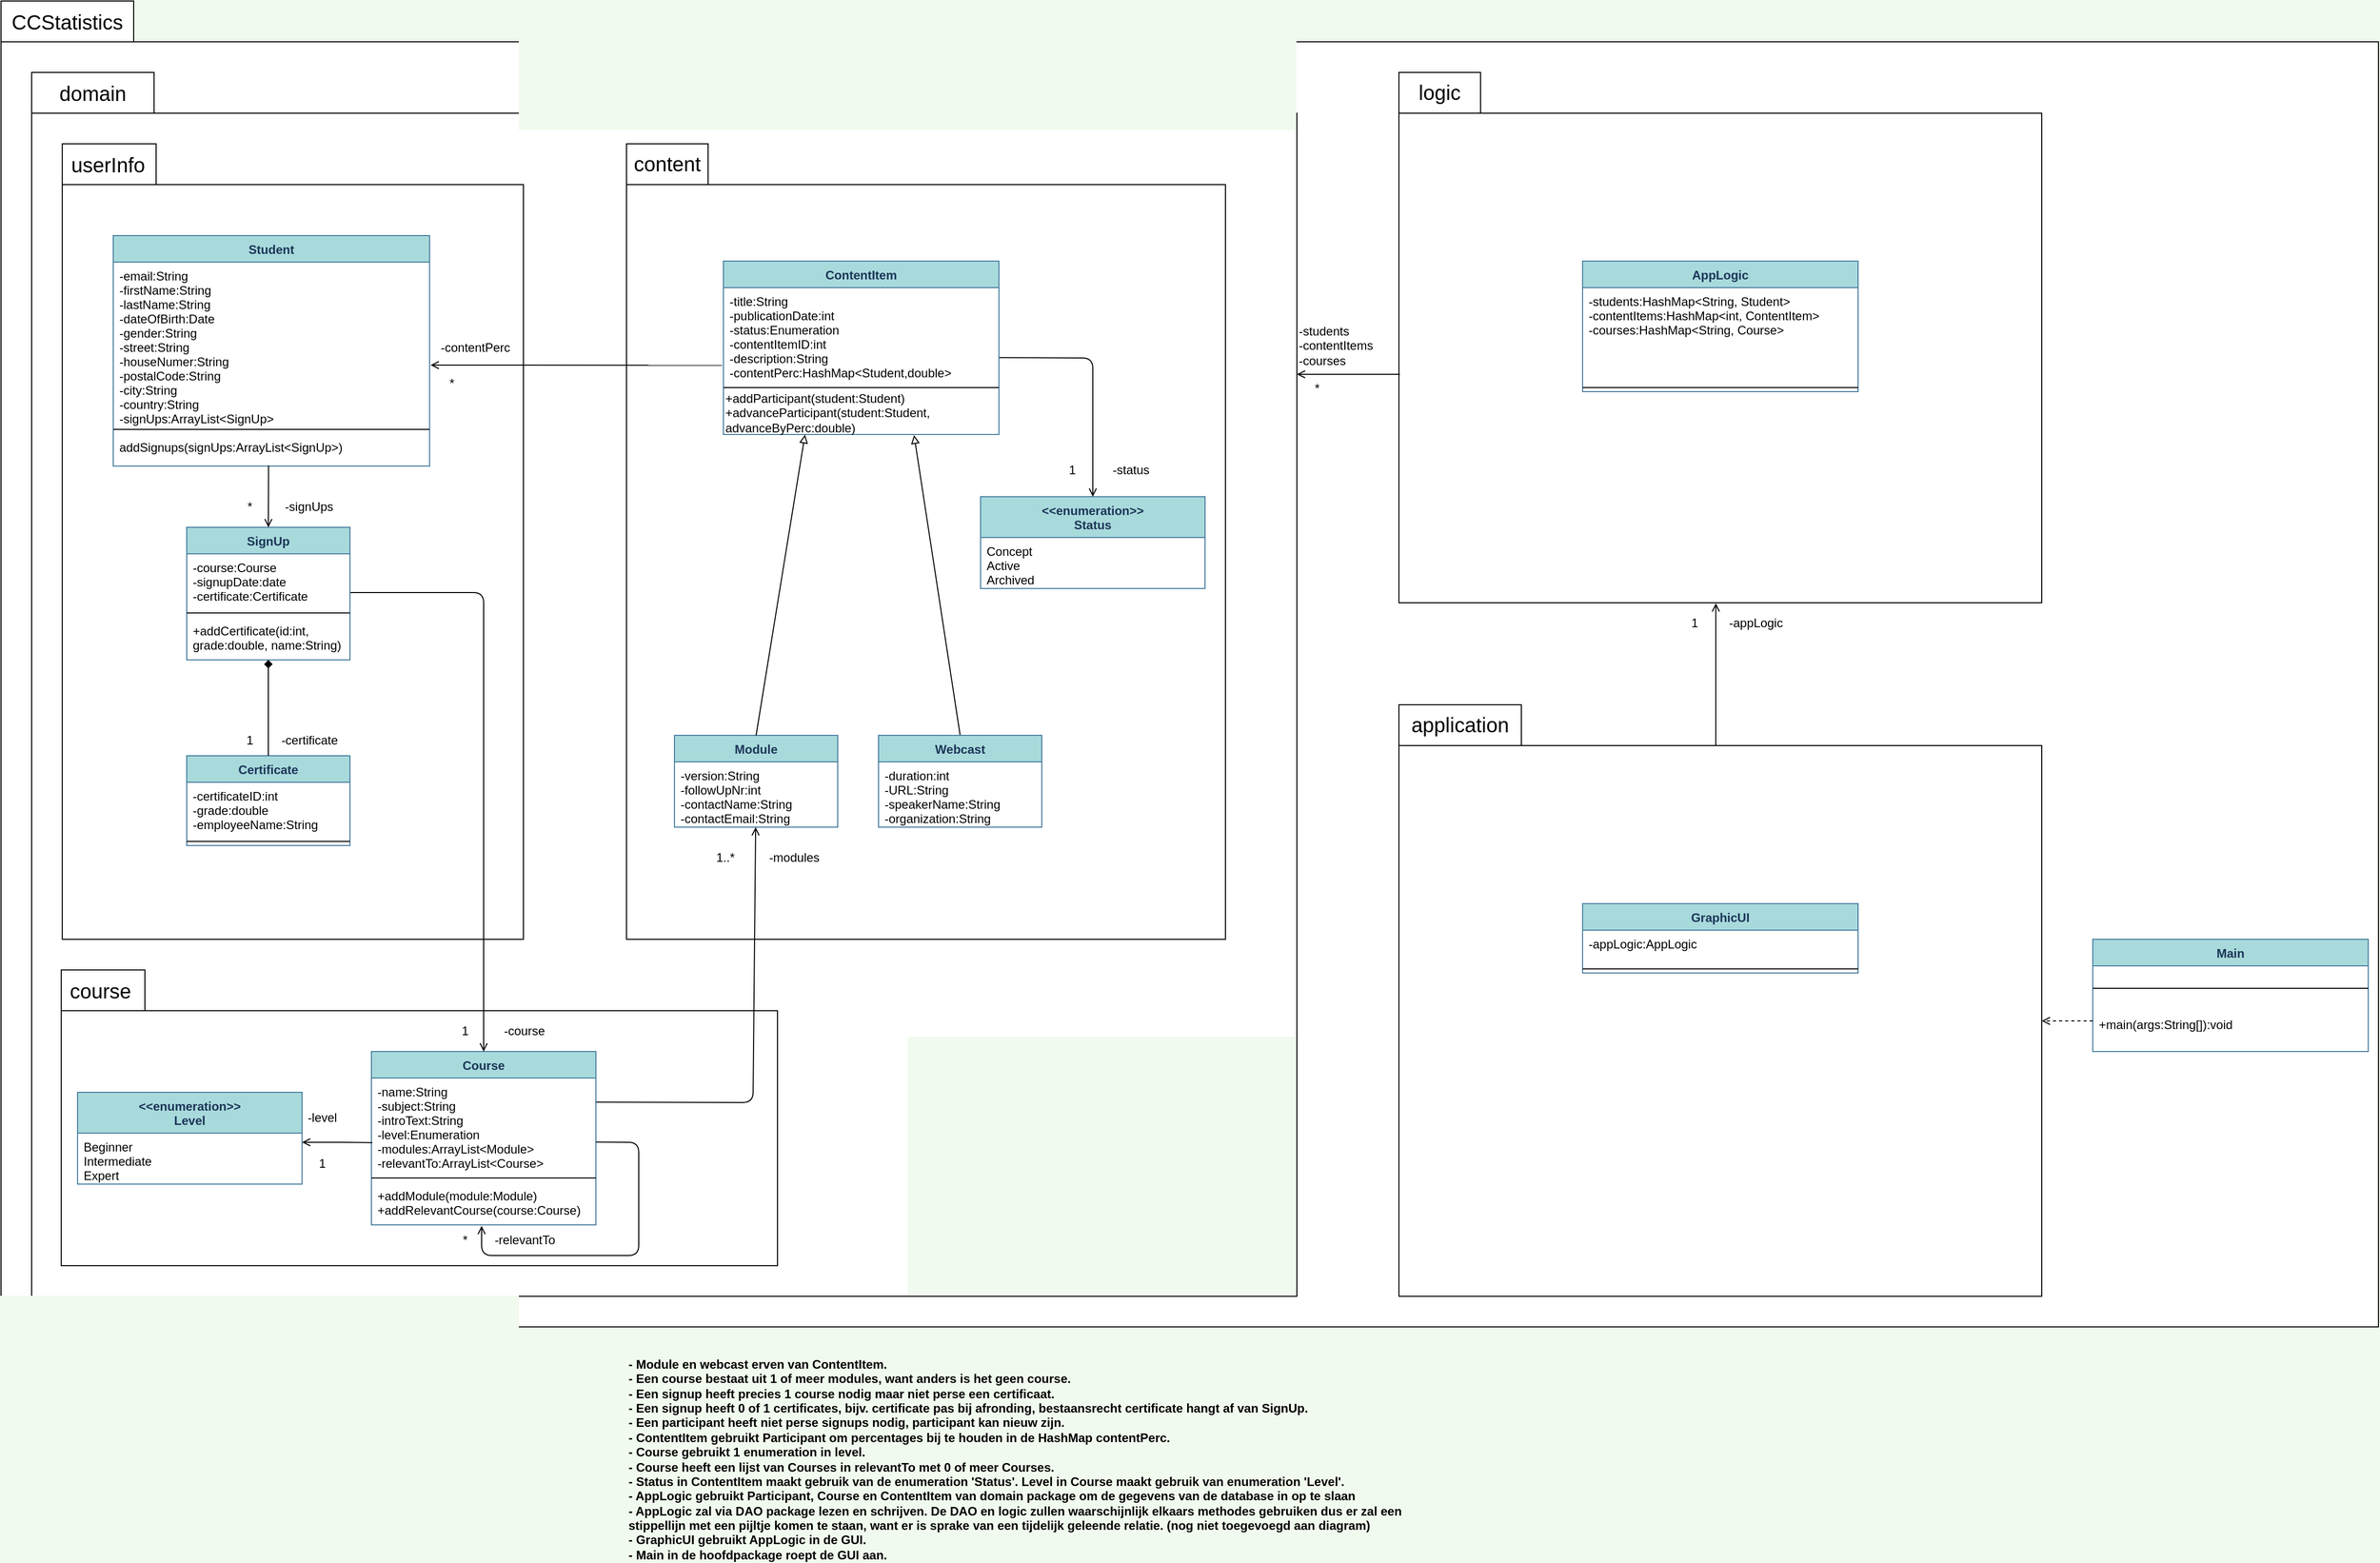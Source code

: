 <mxfile version="13.9.9" type="device" pages="2"><diagram id="C5RBs43oDa-KdzZeNtuy" name="Class diagram"><mxGraphModel dx="2534" dy="3325" grid="1" gridSize="10" guides="1" tooltips="1" connect="1" arrows="1" fold="1" page="1" pageScale="1" pageWidth="827" pageHeight="1169" background="#F1FAEE" math="0" shadow="0"><root><mxCell id="WIyWlLk6GJQsqaUBKTNV-0"/><mxCell id="WIyWlLk6GJQsqaUBKTNV-1" parent="WIyWlLk6GJQsqaUBKTNV-0"/><mxCell id="sgHCHZH9hC2yKxgUmPNf-14" value="package" style="shape=folder;fontStyle=1;spacingTop=10;tabWidth=130;tabHeight=40;tabPosition=left;html=1;fontSize=12;" parent="WIyWlLk6GJQsqaUBKTNV-1" vertex="1"><mxGeometry x="-800" y="-2320" width="2330" height="1300" as="geometry"/></mxCell><mxCell id="sgHCHZH9hC2yKxgUmPNf-5" value="" style="shape=folder;fontStyle=1;spacingTop=10;tabWidth=60;tabHeight=40;tabPosition=left;html=1;fontSize=20;" parent="WIyWlLk6GJQsqaUBKTNV-1" vertex="1"><mxGeometry x="-770" y="-2250" width="1240" height="1200" as="geometry"/></mxCell><mxCell id="sgHCHZH9hC2yKxgUmPNf-3" value="" style="shape=folder;fontStyle=1;spacingTop=10;tabWidth=82;tabHeight=40;tabPosition=left;html=1;" parent="WIyWlLk6GJQsqaUBKTNV-1" vertex="1"><mxGeometry x="-741" y="-1370" width="702" height="290" as="geometry"/></mxCell><mxCell id="sgHCHZH9hC2yKxgUmPNf-0" value="" style="shape=folder;fontStyle=1;spacingTop=10;tabWidth=92;tabHeight=40;tabPosition=left;html=1;" parent="WIyWlLk6GJQsqaUBKTNV-1" vertex="1"><mxGeometry x="-740" y="-2180" width="452" height="780" as="geometry"/></mxCell><mxCell id="sPdz_jmMc16dJgYQqv5J-1" value="" style="shape=folder;fontStyle=1;spacingTop=10;tabWidth=80;tabHeight=40;tabPosition=left;html=1;" parent="WIyWlLk6GJQsqaUBKTNV-1" vertex="1"><mxGeometry x="-187" y="-2180" width="587" height="780" as="geometry"/></mxCell><mxCell id="feHipGiowACFjIjU3fnN-57" style="rounded=1;sketch=0;orthogonalLoop=1;jettySize=auto;html=1;startArrow=open;startFill=0;endArrow=none;endFill=0;fillColor=#e1d5e7;fontColor=#1D3557;entryX=-0.005;entryY=0.81;entryDx=0;entryDy=0;entryPerimeter=0;" parent="WIyWlLk6GJQsqaUBKTNV-1" target="feHipGiowACFjIjU3fnN-1" edge="1"><mxGeometry relative="1" as="geometry"><mxPoint x="-172" y="-1950" as="targetPoint"/><mxPoint x="-379" y="-1963" as="sourcePoint"/><Array as="points"/></mxGeometry></mxCell><mxCell id="feHipGiowACFjIjU3fnN-0" value="ContentItem" style="swimlane;fontStyle=1;align=center;verticalAlign=top;childLayout=stackLayout;horizontal=1;startSize=26;horizontalStack=0;resizeParent=1;resizeParentMax=0;resizeLast=0;collapsible=1;marginBottom=0;rounded=0;sketch=0;strokeColor=#457B9D;fillColor=#A8DADC;fontColor=#1D3557;" parent="WIyWlLk6GJQsqaUBKTNV-1" vertex="1"><mxGeometry x="-92" y="-2065" width="270" height="170" as="geometry"/></mxCell><mxCell id="feHipGiowACFjIjU3fnN-1" value="-title:String&#10;-publicationDate:int&#10;-status:Enumeration&#10;-contentItemID:int&#10;-description:String&#10;-contentPerc:HashMap&lt;Student,double&gt;" style="text;strokeColor=none;fillColor=none;align=left;verticalAlign=top;spacingLeft=4;spacingRight=4;overflow=hidden;rotatable=0;points=[[0,0.5],[1,0.5]];portConstraint=eastwest;" parent="feHipGiowACFjIjU3fnN-0" vertex="1"><mxGeometry y="26" width="270" height="94" as="geometry"/></mxCell><mxCell id="4xEFzBpWDrpKqAZ_pWya-16" value="" style="line;strokeWidth=1;fillColor=none;align=left;verticalAlign=middle;spacingTop=-1;spacingLeft=3;spacingRight=3;rotatable=0;labelPosition=right;points=[];portConstraint=eastwest;" parent="feHipGiowACFjIjU3fnN-0" vertex="1"><mxGeometry y="120" width="270" height="8" as="geometry"/></mxCell><mxCell id="4xEFzBpWDrpKqAZ_pWya-19" value="+addParticipant(student:Student)&lt;br&gt;+advanceParticipant(student:Student,&lt;br&gt;advanceByPerc:double)" style="text;html=1;strokeColor=none;fillColor=none;align=left;verticalAlign=middle;whiteSpace=wrap;rounded=0;" parent="feHipGiowACFjIjU3fnN-0" vertex="1"><mxGeometry y="128" width="270" height="42" as="geometry"/></mxCell><mxCell id="feHipGiowACFjIjU3fnN-54" style="rounded=1;sketch=0;orthogonalLoop=1;jettySize=auto;html=1;startArrow=open;startFill=0;endArrow=none;endFill=0;fillColor=#A8DADC;fontColor=#1D3557;entryX=0.997;entryY=0.251;entryDx=0;entryDy=0;entryPerimeter=0;" parent="WIyWlLk6GJQsqaUBKTNV-1" source="feHipGiowACFjIjU3fnN-4" target="feHipGiowACFjIjU3fnN-14" edge="1"><mxGeometry relative="1" as="geometry"><Array as="points"><mxPoint x="-63" y="-1240"/></Array><mxPoint x="-230" y="-1280" as="targetPoint"/></mxGeometry></mxCell><mxCell id="feHipGiowACFjIjU3fnN-4" value="Module" style="swimlane;fontStyle=1;align=center;verticalAlign=top;childLayout=stackLayout;horizontal=1;startSize=26;horizontalStack=0;resizeParent=1;resizeParentMax=0;resizeLast=0;collapsible=1;marginBottom=0;rounded=0;sketch=0;strokeColor=#457B9D;fillColor=#A8DADC;fontColor=#1D3557;" parent="WIyWlLk6GJQsqaUBKTNV-1" vertex="1"><mxGeometry x="-140" y="-1600" width="160" height="90" as="geometry"><mxRectangle x="360" y="75" width="70" height="26" as="alternateBounds"/></mxGeometry></mxCell><mxCell id="feHipGiowACFjIjU3fnN-5" value="-version:String&#10;-followUpNr:int&#10;-contactName:String&#10;-contactEmail:String" style="text;strokeColor=none;fillColor=none;align=left;verticalAlign=top;spacingLeft=4;spacingRight=4;overflow=hidden;rotatable=0;points=[[0,0.5],[1,0.5]];portConstraint=eastwest;" parent="feHipGiowACFjIjU3fnN-4" vertex="1"><mxGeometry y="26" width="160" height="64" as="geometry"/></mxCell><mxCell id="feHipGiowACFjIjU3fnN-51" style="rounded=1;sketch=0;orthogonalLoop=1;jettySize=auto;html=1;startArrow=none;startFill=0;endArrow=block;endFill=0;fillColor=#A8DADC;fontColor=#1D3557;exitX=0.5;exitY=0;exitDx=0;exitDy=0;entryX=0.692;entryY=1.016;entryDx=0;entryDy=0;entryPerimeter=0;" parent="WIyWlLk6GJQsqaUBKTNV-1" source="feHipGiowACFjIjU3fnN-8" target="4xEFzBpWDrpKqAZ_pWya-19" edge="1"><mxGeometry relative="1" as="geometry"><mxPoint x="-17" y="-1870" as="targetPoint"/><mxPoint x="33" y="-1600" as="sourcePoint"/></mxGeometry></mxCell><mxCell id="feHipGiowACFjIjU3fnN-8" value="Webcast" style="swimlane;fontStyle=1;align=center;verticalAlign=top;childLayout=stackLayout;horizontal=1;startSize=26;horizontalStack=0;resizeParent=1;resizeParentMax=0;resizeLast=0;collapsible=1;marginBottom=0;rounded=0;sketch=0;strokeColor=#457B9D;fillColor=#A8DADC;fontColor=#1D3557;" parent="WIyWlLk6GJQsqaUBKTNV-1" vertex="1"><mxGeometry x="60" y="-1600" width="160" height="90" as="geometry"/></mxCell><mxCell id="feHipGiowACFjIjU3fnN-9" value="-duration:int&#10;-URL:String&#10;-speakerName:String&#10;-organization:String" style="text;strokeColor=none;fillColor=none;align=left;verticalAlign=top;spacingLeft=4;spacingRight=4;overflow=hidden;rotatable=0;points=[[0,0.5],[1,0.5]];portConstraint=eastwest;fontStyle=0" parent="feHipGiowACFjIjU3fnN-8" vertex="1"><mxGeometry y="26" width="160" height="64" as="geometry"/></mxCell><mxCell id="feHipGiowACFjIjU3fnN-13" value="Course" style="swimlane;fontStyle=1;align=center;verticalAlign=top;childLayout=stackLayout;horizontal=1;startSize=26;horizontalStack=0;resizeParent=1;resizeParentMax=0;resizeLast=0;collapsible=1;marginBottom=0;rounded=0;sketch=0;strokeColor=#457B9D;fillColor=#A8DADC;fontColor=#1D3557;" parent="WIyWlLk6GJQsqaUBKTNV-1" vertex="1"><mxGeometry x="-437" y="-1290" width="220" height="170" as="geometry"/></mxCell><mxCell id="feHipGiowACFjIjU3fnN-14" value="-name:String&#10;-subject:String&#10;-introText:String&#10;-level:Enumeration&#10;-modules:ArrayList&lt;Module&gt;&#10;-relevantTo:ArrayList&lt;Course&gt;&#10;" style="text;strokeColor=none;fillColor=none;align=left;verticalAlign=top;spacingLeft=4;spacingRight=4;overflow=hidden;rotatable=0;points=[[0,0.5],[1,0.5]];portConstraint=eastwest;" parent="feHipGiowACFjIjU3fnN-13" vertex="1"><mxGeometry y="26" width="220" height="94" as="geometry"/></mxCell><mxCell id="feHipGiowACFjIjU3fnN-15" value="" style="line;strokeWidth=1;fillColor=none;align=left;verticalAlign=middle;spacingTop=-1;spacingLeft=3;spacingRight=3;rotatable=0;labelPosition=right;points=[];portConstraint=eastwest;" parent="feHipGiowACFjIjU3fnN-13" vertex="1"><mxGeometry y="120" width="220" height="8" as="geometry"/></mxCell><mxCell id="feHipGiowACFjIjU3fnN-16" value="+addModule(module:Module)&#10;+addRelevantCourse(course:Course)" style="text;strokeColor=none;fillColor=none;align=left;verticalAlign=top;spacingLeft=4;spacingRight=4;overflow=hidden;rotatable=0;points=[[0,0.5],[1,0.5]];portConstraint=eastwest;" parent="feHipGiowACFjIjU3fnN-13" vertex="1"><mxGeometry y="128" width="220" height="42" as="geometry"/></mxCell><mxCell id="4xEFzBpWDrpKqAZ_pWya-10" value="" style="endArrow=open;html=1;strokeColor=#000000;exitX=1;exitY=0.668;exitDx=0;exitDy=0;exitPerimeter=0;endFill=0;" parent="feHipGiowACFjIjU3fnN-13" source="feHipGiowACFjIjU3fnN-14" edge="1"><mxGeometry width="50" height="50" relative="1" as="geometry"><mxPoint x="262" y="140" as="sourcePoint"/><mxPoint x="108" y="171" as="targetPoint"/><Array as="points"><mxPoint x="262" y="89"/><mxPoint x="262" y="200"/><mxPoint x="108" y="200"/></Array></mxGeometry></mxCell><mxCell id="feHipGiowACFjIjU3fnN-52" style="rounded=1;sketch=0;orthogonalLoop=1;jettySize=auto;html=1;entryX=0.5;entryY=0;entryDx=0;entryDy=0;startArrow=none;startFill=0;endArrow=open;endFill=0;fillColor=#A8DADC;fontColor=#1D3557;edgeStyle=orthogonalEdgeStyle;" parent="WIyWlLk6GJQsqaUBKTNV-1" target="feHipGiowACFjIjU3fnN-13" edge="1"><mxGeometry relative="1" as="geometry"><mxPoint x="-458" y="-1740" as="sourcePoint"/><Array as="points"><mxPoint x="-458" y="-1740"/><mxPoint x="-327" y="-1740"/></Array></mxGeometry></mxCell><mxCell id="feHipGiowACFjIjU3fnN-17" value="Student" style="swimlane;fontStyle=1;align=center;verticalAlign=top;childLayout=stackLayout;horizontal=1;startSize=26;horizontalStack=0;resizeParent=1;resizeParentMax=0;resizeLast=0;collapsible=1;marginBottom=0;rounded=0;sketch=0;strokeColor=#457B9D;fillColor=#A8DADC;fontColor=#1D3557;" parent="WIyWlLk6GJQsqaUBKTNV-1" vertex="1"><mxGeometry x="-690" y="-2090" width="310" height="226" as="geometry"/></mxCell><mxCell id="feHipGiowACFjIjU3fnN-18" value="-email:String&#10;-firstName:String&#10;-lastName:String&#10;-dateOfBirth:Date&#10;-gender:String&#10;-street:String&#10;-houseNumer:String&#10;-postalCode:String&#10;-city:String&#10;-country:String&#10;-signUps:ArrayList&lt;SignUp&gt;" style="text;strokeColor=none;fillColor=none;align=left;verticalAlign=top;spacingLeft=4;spacingRight=4;overflow=hidden;rotatable=0;points=[[0,0.5],[1,0.5]];portConstraint=eastwest;" parent="feHipGiowACFjIjU3fnN-17" vertex="1"><mxGeometry y="26" width="310" height="160" as="geometry"/></mxCell><mxCell id="feHipGiowACFjIjU3fnN-19" value="" style="line;strokeWidth=1;fillColor=none;align=left;verticalAlign=middle;spacingTop=-1;spacingLeft=3;spacingRight=3;rotatable=0;labelPosition=right;points=[];portConstraint=eastwest;" parent="feHipGiowACFjIjU3fnN-17" vertex="1"><mxGeometry y="186" width="310" height="8" as="geometry"/></mxCell><mxCell id="feHipGiowACFjIjU3fnN-20" value="addSignups(signUps:ArrayList&lt;SignUp&gt;)" style="text;strokeColor=none;fillColor=none;align=left;verticalAlign=top;spacingLeft=4;spacingRight=4;overflow=hidden;rotatable=0;points=[[0,0.5],[1,0.5]];portConstraint=eastwest;" parent="feHipGiowACFjIjU3fnN-17" vertex="1"><mxGeometry y="194" width="310" height="32" as="geometry"/></mxCell><mxCell id="o7EIkPoKEHvitZHF2vj1-178" value="SignUp" style="swimlane;fontStyle=1;align=center;verticalAlign=top;childLayout=stackLayout;horizontal=1;startSize=26;horizontalStack=0;resizeParent=1;resizeParentMax=0;resizeLast=0;collapsible=1;marginBottom=0;rounded=0;sketch=0;strokeColor=#457B9D;fillColor=#A8DADC;fontColor=#1D3557;" parent="WIyWlLk6GJQsqaUBKTNV-1" vertex="1"><mxGeometry x="-618" y="-1804" width="160" height="130" as="geometry"/></mxCell><mxCell id="o7EIkPoKEHvitZHF2vj1-179" value="-course:Course&#10;-signupDate:date&#10;-certificate:Certificate" style="text;strokeColor=none;fillColor=none;align=left;verticalAlign=top;spacingLeft=4;spacingRight=4;overflow=hidden;rotatable=0;points=[[0,0.5],[1,0.5]];portConstraint=eastwest;" parent="o7EIkPoKEHvitZHF2vj1-178" vertex="1"><mxGeometry y="26" width="160" height="54" as="geometry"/></mxCell><mxCell id="o7EIkPoKEHvitZHF2vj1-180" value="" style="line;strokeWidth=1;fillColor=none;align=left;verticalAlign=middle;spacingTop=-1;spacingLeft=3;spacingRight=3;rotatable=0;labelPosition=right;points=[];portConstraint=eastwest;" parent="o7EIkPoKEHvitZHF2vj1-178" vertex="1"><mxGeometry y="80" width="160" height="8" as="geometry"/></mxCell><mxCell id="o7EIkPoKEHvitZHF2vj1-181" value="+addCertificate(id:int,&#10;grade:double, name:String)" style="text;strokeColor=none;fillColor=none;align=left;verticalAlign=top;spacingLeft=4;spacingRight=4;overflow=hidden;rotatable=0;points=[[0,0.5],[1,0.5]];portConstraint=eastwest;" parent="o7EIkPoKEHvitZHF2vj1-178" vertex="1"><mxGeometry y="88" width="160" height="42" as="geometry"/></mxCell><mxCell id="o7EIkPoKEHvitZHF2vj1-183" value="" style="endArrow=none;html=1;strokeColor=#000000;entryX=0.491;entryY=0.981;entryDx=0;entryDy=0;entryPerimeter=0;startArrow=open;startFill=0;endFill=0;exitX=0.5;exitY=0;exitDx=0;exitDy=0;" parent="WIyWlLk6GJQsqaUBKTNV-1" source="o7EIkPoKEHvitZHF2vj1-178" target="feHipGiowACFjIjU3fnN-20" edge="1"><mxGeometry width="50" height="50" relative="1" as="geometry"><mxPoint x="-430.59" y="-1810" as="sourcePoint"/><mxPoint x="-430.51" y="-1880.004" as="targetPoint"/><Array as="points"/></mxGeometry></mxCell><mxCell id="o7EIkPoKEHvitZHF2vj1-185" value="*" style="text;html=1;strokeColor=none;fillColor=none;align=center;verticalAlign=middle;whiteSpace=wrap;rounded=0;" parent="WIyWlLk6GJQsqaUBKTNV-1" vertex="1"><mxGeometry x="-576" y="-1834" width="40" height="20" as="geometry"/></mxCell><mxCell id="o7EIkPoKEHvitZHF2vj1-186" value="1" style="text;html=1;strokeColor=none;fillColor=none;align=center;verticalAlign=middle;whiteSpace=wrap;rounded=0;" parent="WIyWlLk6GJQsqaUBKTNV-1" vertex="1"><mxGeometry x="-365" y="-1320" width="40" height="20" as="geometry"/></mxCell><mxCell id="o7EIkPoKEHvitZHF2vj1-188" value="1..*" style="text;html=1;strokeColor=none;fillColor=none;align=center;verticalAlign=middle;whiteSpace=wrap;rounded=0;" parent="WIyWlLk6GJQsqaUBKTNV-1" vertex="1"><mxGeometry x="-110" y="-1490" width="40" height="20" as="geometry"/></mxCell><mxCell id="o7EIkPoKEHvitZHF2vj1-189" value="*" style="text;html=1;strokeColor=none;fillColor=none;align=center;verticalAlign=middle;whiteSpace=wrap;rounded=0;" parent="WIyWlLk6GJQsqaUBKTNV-1" vertex="1"><mxGeometry x="-378" y="-1950" width="40" height="10" as="geometry"/></mxCell><mxCell id="qsB4hN0v_XTeqh2kX5ey-0" value="&lt;b&gt;- Module en webcast erven van ContentItem.&lt;br&gt;- Een course bestaat uit 1 of meer modules, want anders is het geen course.&lt;br&gt;- Een signup heeft precies 1 course nodig maar niet perse een certificaat.&lt;br&gt;- Een signup heeft 0 of 1 certificates,&amp;nbsp;bijv.&amp;nbsp;certificate pas bij afronding, bestaansrecht certificate hangt af van SignUp.&lt;br&gt;- Een participant heeft niet perse signups nodig, participant kan nieuw zijn.&lt;br&gt;- ContentItem gebruikt Participant om percentages bij te houden in de HashMap contentPerc.&lt;br&gt;- Course gebruikt 1 enumeration in level.&lt;br&gt;-&amp;nbsp;Course heeft een lijst van Courses in relevantTo met 0 of meer Courses.&lt;br&gt;- Status in ContentItem maakt gebruik van de enumeration 'Status'. Level in Course maakt gebruik van enumeration 'Level'.&lt;br&gt;- AppLogic gebruikt Participant, Course en ContentItem van domain package om de gegevens van de database in op te slaan&lt;br&gt;- AppLogic zal via DAO package lezen en schrijven. De DAO en logic zullen waarschijnlijk elkaars methodes gebruiken dus er zal een stippellijn met een pijltje komen te staan, want er is sprake van een tijdelijk geleende relatie. (nog niet toegevoegd aan diagram)&lt;br&gt;- GraphicUI gebruikt AppLogic in de GUI.&lt;br&gt;- Main in de hoofdpackage roept de GUI aan.&lt;/b&gt;" style="text;html=1;strokeColor=none;fillColor=none;align=left;verticalAlign=middle;whiteSpace=wrap;rounded=0;" parent="WIyWlLk6GJQsqaUBKTNV-1" vertex="1"><mxGeometry x="-187" y="-990" width="812" height="200" as="geometry"/></mxCell><mxCell id="4xEFzBpWDrpKqAZ_pWya-5" value="&lt;&lt;enumeration&gt;&gt;&#10;Level" style="swimlane;fontStyle=1;align=center;verticalAlign=top;childLayout=stackLayout;horizontal=1;startSize=40;horizontalStack=0;resizeParent=1;resizeParentMax=0;resizeLast=0;collapsible=1;marginBottom=0;rounded=0;sketch=0;strokeColor=#457B9D;fillColor=#A8DADC;fontColor=#1D3557;" parent="WIyWlLk6GJQsqaUBKTNV-1" vertex="1"><mxGeometry x="-725" y="-1250" width="220" height="90" as="geometry"/></mxCell><mxCell id="4xEFzBpWDrpKqAZ_pWya-6" value="Beginner&#10;Intermediate&#10;Expert" style="text;strokeColor=none;fillColor=none;align=left;verticalAlign=top;spacingLeft=4;spacingRight=4;overflow=hidden;rotatable=0;points=[[0,0.5],[1,0.5]];portConstraint=eastwest;" parent="4xEFzBpWDrpKqAZ_pWya-5" vertex="1"><mxGeometry y="40" width="220" height="50" as="geometry"/></mxCell><mxCell id="4xEFzBpWDrpKqAZ_pWya-9" style="edgeStyle=orthogonalEdgeStyle;rounded=0;orthogonalLoop=1;jettySize=auto;html=1;entryX=0.004;entryY=0.674;entryDx=0;entryDy=0;entryPerimeter=0;startArrow=open;startFill=0;endArrow=none;endFill=0;strokeColor=#000000;" parent="WIyWlLk6GJQsqaUBKTNV-1" source="4xEFzBpWDrpKqAZ_pWya-6" target="feHipGiowACFjIjU3fnN-14" edge="1"><mxGeometry relative="1" as="geometry"><Array as="points"><mxPoint x="-465" y="-1201"/><mxPoint x="-465" y="-1201"/></Array></mxGeometry></mxCell><mxCell id="4xEFzBpWDrpKqAZ_pWya-11" value="-signUps" style="text;html=1;strokeColor=none;fillColor=none;align=center;verticalAlign=middle;whiteSpace=wrap;rounded=0;" parent="WIyWlLk6GJQsqaUBKTNV-1" vertex="1"><mxGeometry x="-544" y="-1829" width="92" height="10" as="geometry"/></mxCell><mxCell id="4xEFzBpWDrpKqAZ_pWya-13" value="-course" style="text;html=1;strokeColor=none;fillColor=none;align=center;verticalAlign=middle;whiteSpace=wrap;rounded=0;" parent="WIyWlLk6GJQsqaUBKTNV-1" vertex="1"><mxGeometry x="-317" y="-1320" width="60" height="20" as="geometry"/></mxCell><mxCell id="4xEFzBpWDrpKqAZ_pWya-14" value="-modules" style="text;html=1;strokeColor=none;fillColor=none;align=center;verticalAlign=middle;whiteSpace=wrap;rounded=0;" parent="WIyWlLk6GJQsqaUBKTNV-1" vertex="1"><mxGeometry x="-60" y="-1490" width="75" height="20" as="geometry"/></mxCell><mxCell id="4xEFzBpWDrpKqAZ_pWya-15" value="-contentPerc" style="text;html=1;strokeColor=none;fillColor=none;align=center;verticalAlign=middle;whiteSpace=wrap;rounded=0;fontSize=12;" parent="WIyWlLk6GJQsqaUBKTNV-1" vertex="1"><mxGeometry x="-380" y="-1990" width="90" height="20" as="geometry"/></mxCell><mxCell id="4xEFzBpWDrpKqAZ_pWya-21" style="rounded=1;sketch=0;orthogonalLoop=1;jettySize=auto;html=1;startArrow=none;startFill=0;endArrow=block;endFill=0;fillColor=#A8DADC;fontColor=#1D3557;exitX=0.5;exitY=0;exitDx=0;exitDy=0;entryX=0.296;entryY=1.005;entryDx=0;entryDy=0;entryPerimeter=0;" parent="WIyWlLk6GJQsqaUBKTNV-1" source="feHipGiowACFjIjU3fnN-4" target="4xEFzBpWDrpKqAZ_pWya-19" edge="1"><mxGeometry relative="1" as="geometry"><mxPoint x="-67" y="-1870" as="targetPoint"/><mxPoint x="-105" y="-1620" as="sourcePoint"/></mxGeometry></mxCell><mxCell id="sPdz_jmMc16dJgYQqv5J-2" value="&lt;font style=&quot;font-size: 20px&quot;&gt;content&lt;/font&gt;" style="text;html=1;strokeColor=none;fillColor=none;align=center;verticalAlign=middle;whiteSpace=wrap;rounded=0;fontSize=17;" parent="WIyWlLk6GJQsqaUBKTNV-1" vertex="1"><mxGeometry x="-177" y="-2170" width="60" height="20" as="geometry"/></mxCell><mxCell id="sgHCHZH9hC2yKxgUmPNf-1" value="&lt;font style=&quot;font-size: 20px&quot;&gt;userInfo&lt;/font&gt;" style="text;html=1;strokeColor=none;fillColor=none;align=center;verticalAlign=middle;whiteSpace=wrap;rounded=0;" parent="WIyWlLk6GJQsqaUBKTNV-1" vertex="1"><mxGeometry x="-715" y="-2170" width="40" height="20" as="geometry"/></mxCell><mxCell id="sgHCHZH9hC2yKxgUmPNf-4" value="course" style="text;html=1;strokeColor=none;fillColor=none;align=center;verticalAlign=middle;whiteSpace=wrap;rounded=0;fontSize=20;" parent="WIyWlLk6GJQsqaUBKTNV-1" vertex="1"><mxGeometry x="-725" y="-1360" width="45" height="20" as="geometry"/></mxCell><mxCell id="sgHCHZH9hC2yKxgUmPNf-6" value="domain" style="text;html=1;strokeColor=none;fillColor=none;align=center;verticalAlign=middle;whiteSpace=wrap;rounded=0;fontSize=20;" parent="WIyWlLk6GJQsqaUBKTNV-1" vertex="1"><mxGeometry x="-730" y="-2240" width="40" height="20" as="geometry"/></mxCell><mxCell id="sgHCHZH9hC2yKxgUmPNf-9" value="1" style="text;html=1;strokeColor=none;fillColor=none;align=center;verticalAlign=middle;whiteSpace=wrap;rounded=0;fontSize=12;" parent="WIyWlLk6GJQsqaUBKTNV-1" vertex="1"><mxGeometry x="-505" y="-1190" width="40" height="20" as="geometry"/></mxCell><mxCell id="sgHCHZH9hC2yKxgUmPNf-10" value="-level" style="text;html=1;strokeColor=none;fillColor=none;align=center;verticalAlign=middle;whiteSpace=wrap;rounded=0;fontSize=12;" parent="WIyWlLk6GJQsqaUBKTNV-1" vertex="1"><mxGeometry x="-505" y="-1235" width="40" height="20" as="geometry"/></mxCell><mxCell id="sgHCHZH9hC2yKxgUmPNf-12" value="*" style="text;html=1;strokeColor=none;fillColor=none;align=center;verticalAlign=middle;whiteSpace=wrap;rounded=0;fontSize=12;" parent="WIyWlLk6GJQsqaUBKTNV-1" vertex="1"><mxGeometry x="-354" y="-1110" width="18" height="10" as="geometry"/></mxCell><mxCell id="sgHCHZH9hC2yKxgUmPNf-13" value="-relevantTo" style="text;html=1;strokeColor=none;fillColor=none;align=center;verticalAlign=middle;whiteSpace=wrap;rounded=0;fontSize=12;" parent="WIyWlLk6GJQsqaUBKTNV-1" vertex="1"><mxGeometry x="-322.25" y="-1110" width="70.5" height="10" as="geometry"/></mxCell><mxCell id="sgHCHZH9hC2yKxgUmPNf-16" value="CCStatistics" style="text;html=1;strokeColor=none;fillColor=none;align=center;verticalAlign=middle;whiteSpace=wrap;rounded=0;fontSize=20;" parent="WIyWlLk6GJQsqaUBKTNV-1" vertex="1"><mxGeometry x="-800" y="-2310" width="130" height="20" as="geometry"/></mxCell><mxCell id="rP0rr3EzFBxr6KsfWkIh-7" value="" style="shape=folder;fontStyle=1;spacingTop=10;tabWidth=80;tabHeight=40;tabPosition=left;html=1;" parent="WIyWlLk6GJQsqaUBKTNV-1" vertex="1"><mxGeometry x="570" y="-2250" width="630" height="520" as="geometry"/></mxCell><mxCell id="rP0rr3EzFBxr6KsfWkIh-8" value="" style="shape=folder;fontStyle=1;spacingTop=10;tabWidth=120;tabHeight=40;tabPosition=left;html=1;" parent="WIyWlLk6GJQsqaUBKTNV-1" vertex="1"><mxGeometry x="570" y="-1630" width="630" height="580" as="geometry"/></mxCell><mxCell id="rP0rr3EzFBxr6KsfWkIh-10" value="&lt;font style=&quot;font-size: 20px&quot;&gt;logic&lt;/font&gt;" style="text;html=1;strokeColor=none;fillColor=none;align=center;verticalAlign=middle;whiteSpace=wrap;rounded=0;fontSize=17;" parent="WIyWlLk6GJQsqaUBKTNV-1" vertex="1"><mxGeometry x="580" y="-2240" width="60" height="20" as="geometry"/></mxCell><mxCell id="rP0rr3EzFBxr6KsfWkIh-11" value="&lt;font style=&quot;font-size: 20px&quot;&gt;application&lt;/font&gt;" style="text;html=1;strokeColor=none;fillColor=none;align=center;verticalAlign=middle;whiteSpace=wrap;rounded=0;fontSize=17;" parent="WIyWlLk6GJQsqaUBKTNV-1" vertex="1"><mxGeometry x="600" y="-1620" width="60" height="20" as="geometry"/></mxCell><mxCell id="rP0rr3EzFBxr6KsfWkIh-15" value="AppLogic" style="swimlane;fontStyle=1;align=center;verticalAlign=top;childLayout=stackLayout;horizontal=1;startSize=26;horizontalStack=0;resizeParent=1;resizeParentMax=0;resizeLast=0;collapsible=1;marginBottom=0;rounded=0;sketch=0;strokeColor=#457B9D;fillColor=#A8DADC;fontColor=#1D3557;" parent="WIyWlLk6GJQsqaUBKTNV-1" vertex="1"><mxGeometry x="750" y="-2065" width="270" height="128" as="geometry"/></mxCell><mxCell id="rP0rr3EzFBxr6KsfWkIh-16" value="-students:HashMap&lt;String, Student&gt;&#10;-contentItems:HashMap&lt;int, ContentItem&gt;&#10;-courses:HashMap&lt;String, Course&gt;" style="text;strokeColor=none;fillColor=none;align=left;verticalAlign=top;spacingLeft=4;spacingRight=4;overflow=hidden;rotatable=0;points=[[0,0.5],[1,0.5]];portConstraint=eastwest;" parent="rP0rr3EzFBxr6KsfWkIh-15" vertex="1"><mxGeometry y="26" width="270" height="94" as="geometry"/></mxCell><mxCell id="rP0rr3EzFBxr6KsfWkIh-17" value="" style="line;strokeWidth=1;fillColor=none;align=left;verticalAlign=middle;spacingTop=-1;spacingLeft=3;spacingRight=3;rotatable=0;labelPosition=right;points=[];portConstraint=eastwest;" parent="rP0rr3EzFBxr6KsfWkIh-15" vertex="1"><mxGeometry y="120" width="270" height="8" as="geometry"/></mxCell><mxCell id="rP0rr3EzFBxr6KsfWkIh-19" value="GraphicUI" style="swimlane;fontStyle=1;align=center;verticalAlign=top;childLayout=stackLayout;horizontal=1;startSize=26;horizontalStack=0;resizeParent=1;resizeParentMax=0;resizeLast=0;collapsible=1;marginBottom=0;rounded=0;sketch=0;strokeColor=#457B9D;fillColor=#A8DADC;fontColor=#1D3557;" parent="WIyWlLk6GJQsqaUBKTNV-1" vertex="1"><mxGeometry x="750" y="-1435" width="270" height="68" as="geometry"/></mxCell><mxCell id="rP0rr3EzFBxr6KsfWkIh-20" value="-appLogic:AppLogic&#10;" style="text;strokeColor=none;fillColor=none;align=left;verticalAlign=top;spacingLeft=4;spacingRight=4;overflow=hidden;rotatable=0;points=[[0,0.5],[1,0.5]];portConstraint=eastwest;" parent="rP0rr3EzFBxr6KsfWkIh-19" vertex="1"><mxGeometry y="26" width="270" height="34" as="geometry"/></mxCell><mxCell id="rP0rr3EzFBxr6KsfWkIh-21" value="" style="line;strokeWidth=1;fillColor=none;align=left;verticalAlign=middle;spacingTop=-1;spacingLeft=3;spacingRight=3;rotatable=0;labelPosition=right;points=[];portConstraint=eastwest;" parent="rP0rr3EzFBxr6KsfWkIh-19" vertex="1"><mxGeometry y="60" width="270" height="8" as="geometry"/></mxCell><mxCell id="rP0rr3EzFBxr6KsfWkIh-23" value="" style="endArrow=open;html=1;startArrow=none;startFill=0;endFill=0;" parent="WIyWlLk6GJQsqaUBKTNV-1" edge="1"><mxGeometry width="50" height="50" relative="1" as="geometry"><mxPoint x="571" y="-1954" as="sourcePoint"/><mxPoint x="470" y="-1954" as="targetPoint"/></mxGeometry></mxCell><mxCell id="rP0rr3EzFBxr6KsfWkIh-24" value="" style="endArrow=open;html=1;exitX=0.493;exitY=0.068;exitDx=0;exitDy=0;exitPerimeter=0;startArrow=none;startFill=0;endFill=0;entryX=0.493;entryY=1.001;entryDx=0;entryDy=0;entryPerimeter=0;" parent="WIyWlLk6GJQsqaUBKTNV-1" source="rP0rr3EzFBxr6KsfWkIh-8" target="rP0rr3EzFBxr6KsfWkIh-7" edge="1"><mxGeometry width="50" height="50" relative="1" as="geometry"><mxPoint x="890" y="-1720" as="sourcePoint"/><mxPoint x="940" y="-1770" as="targetPoint"/></mxGeometry></mxCell><mxCell id="rP0rr3EzFBxr6KsfWkIh-27" value="1" style="text;html=1;strokeColor=none;fillColor=none;align=center;verticalAlign=middle;whiteSpace=wrap;rounded=0;" parent="WIyWlLk6GJQsqaUBKTNV-1" vertex="1"><mxGeometry x="840" y="-1720" width="40" height="20" as="geometry"/></mxCell><mxCell id="rP0rr3EzFBxr6KsfWkIh-28" value="-appLogic" style="text;html=1;strokeColor=none;fillColor=none;align=center;verticalAlign=middle;whiteSpace=wrap;rounded=0;" parent="WIyWlLk6GJQsqaUBKTNV-1" vertex="1"><mxGeometry x="890" y="-1720" width="60" height="20" as="geometry"/></mxCell><mxCell id="rP0rr3EzFBxr6KsfWkIh-29" value="*" style="text;html=1;strokeColor=none;fillColor=none;align=center;verticalAlign=middle;whiteSpace=wrap;rounded=0;" parent="WIyWlLk6GJQsqaUBKTNV-1" vertex="1"><mxGeometry x="470" y="-1950" width="40" height="20" as="geometry"/></mxCell><mxCell id="rP0rr3EzFBxr6KsfWkIh-31" value="-students&lt;br&gt;-contentItems&lt;br&gt;-courses" style="text;html=1;strokeColor=none;fillColor=none;align=left;verticalAlign=top;whiteSpace=wrap;rounded=0;" parent="WIyWlLk6GJQsqaUBKTNV-1" vertex="1"><mxGeometry x="470" y="-2010" width="80" height="50" as="geometry"/></mxCell><mxCell id="8QhRmHNd97K_W5249dZ9-8" value="Main" style="swimlane;fontStyle=1;align=center;verticalAlign=top;childLayout=stackLayout;horizontal=1;startSize=26;horizontalStack=0;resizeParent=1;resizeParentMax=0;resizeLast=0;collapsible=1;marginBottom=0;rounded=0;sketch=0;strokeColor=#457B9D;fillColor=#A8DADC;fontColor=#1D3557;" parent="WIyWlLk6GJQsqaUBKTNV-1" vertex="1"><mxGeometry x="1250" y="-1400" width="270" height="110" as="geometry"/></mxCell><mxCell id="8QhRmHNd97K_W5249dZ9-10" value="" style="line;strokeWidth=1;fillColor=none;align=left;verticalAlign=middle;spacingTop=-1;spacingLeft=3;spacingRight=3;rotatable=0;labelPosition=right;points=[];portConstraint=eastwest;" parent="8QhRmHNd97K_W5249dZ9-8" vertex="1"><mxGeometry y="26" width="270" height="44" as="geometry"/></mxCell><mxCell id="8QhRmHNd97K_W5249dZ9-9" value="+main(args:String[]):void" style="text;strokeColor=none;fillColor=none;align=left;verticalAlign=top;spacingLeft=4;spacingRight=4;overflow=hidden;rotatable=0;points=[[0,0.5],[1,0.5]];portConstraint=eastwest;" parent="8QhRmHNd97K_W5249dZ9-8" vertex="1"><mxGeometry y="70" width="270" height="40" as="geometry"/></mxCell><mxCell id="8QhRmHNd97K_W5249dZ9-12" style="rounded=0;orthogonalLoop=1;jettySize=auto;html=1;entryX=0;entryY=0;entryDx=630;entryDy=310;entryPerimeter=0;endArrow=open;endFill=0;dashed=1;" parent="WIyWlLk6GJQsqaUBKTNV-1" target="rP0rr3EzFBxr6KsfWkIh-8" edge="1"><mxGeometry relative="1" as="geometry"><mxPoint x="1250" y="-1320" as="sourcePoint"/><Array as="points"><mxPoint x="1240" y="-1320"/><mxPoint x="1230" y="-1320"/><mxPoint x="1220" y="-1320"/></Array></mxGeometry></mxCell><mxCell id="N8swZrLRE0hbO8jmKW8U-1" value="&lt;&lt;enumeration&gt;&gt;&#10;Status" style="swimlane;fontStyle=1;align=center;verticalAlign=top;childLayout=stackLayout;horizontal=1;startSize=40;horizontalStack=0;resizeParent=1;resizeParentMax=0;resizeLast=0;collapsible=1;marginBottom=0;rounded=0;sketch=0;strokeColor=#457B9D;fillColor=#A8DADC;fontColor=#1D3557;" parent="WIyWlLk6GJQsqaUBKTNV-1" vertex="1"><mxGeometry x="160" y="-1834" width="220" height="90" as="geometry"/></mxCell><mxCell id="N8swZrLRE0hbO8jmKW8U-2" value="Concept&#10;Active&#10;Archived" style="text;strokeColor=none;fillColor=none;align=left;verticalAlign=top;spacingLeft=4;spacingRight=4;overflow=hidden;rotatable=0;points=[[0,0.5],[1,0.5]];portConstraint=eastwest;" parent="N8swZrLRE0hbO8jmKW8U-1" vertex="1"><mxGeometry y="40" width="220" height="50" as="geometry"/></mxCell><mxCell id="N8swZrLRE0hbO8jmKW8U-3" value="" style="endArrow=open;html=1;entryX=0.5;entryY=0;entryDx=0;entryDy=0;exitX=1.002;exitY=0.73;exitDx=0;exitDy=0;exitPerimeter=0;endFill=0;" parent="WIyWlLk6GJQsqaUBKTNV-1" source="feHipGiowACFjIjU3fnN-1" target="N8swZrLRE0hbO8jmKW8U-1" edge="1"><mxGeometry width="50" height="50" relative="1" as="geometry"><mxPoint x="182" y="-1970" as="sourcePoint"/><mxPoint x="310" y="-1990" as="targetPoint"/><Array as="points"><mxPoint x="270" y="-1970"/></Array></mxGeometry></mxCell><mxCell id="N8swZrLRE0hbO8jmKW8U-4" value="1" style="text;html=1;strokeColor=none;fillColor=none;align=center;verticalAlign=middle;whiteSpace=wrap;rounded=0;" parent="WIyWlLk6GJQsqaUBKTNV-1" vertex="1"><mxGeometry x="230" y="-1870" width="40" height="20" as="geometry"/></mxCell><mxCell id="N8swZrLRE0hbO8jmKW8U-5" value="-status" style="text;html=1;strokeColor=none;fillColor=none;align=center;verticalAlign=middle;whiteSpace=wrap;rounded=0;" parent="WIyWlLk6GJQsqaUBKTNV-1" vertex="1"><mxGeometry x="270" y="-1870" width="75" height="20" as="geometry"/></mxCell><mxCell id="E6qOHpDnPlPbIWwxYky2-0" value="Certificate" style="swimlane;fontStyle=1;align=center;verticalAlign=top;childLayout=stackLayout;horizontal=1;startSize=26;horizontalStack=0;resizeParent=1;resizeParentMax=0;resizeLast=0;collapsible=1;marginBottom=0;rounded=0;sketch=0;strokeColor=#457B9D;fillColor=#A8DADC;fontColor=#1D3557;" parent="WIyWlLk6GJQsqaUBKTNV-1" vertex="1"><mxGeometry x="-618" y="-1580" width="160" height="88" as="geometry"/></mxCell><mxCell id="E6qOHpDnPlPbIWwxYky2-1" value="-certificateID:int&#10;-grade:double&#10;-employeeName:String" style="text;strokeColor=none;fillColor=none;align=left;verticalAlign=top;spacingLeft=4;spacingRight=4;overflow=hidden;rotatable=0;points=[[0,0.5],[1,0.5]];portConstraint=eastwest;" parent="E6qOHpDnPlPbIWwxYky2-0" vertex="1"><mxGeometry y="26" width="160" height="54" as="geometry"/></mxCell><mxCell id="E6qOHpDnPlPbIWwxYky2-2" value="" style="line;strokeWidth=1;fillColor=none;align=left;verticalAlign=middle;spacingTop=-1;spacingLeft=3;spacingRight=3;rotatable=0;labelPosition=right;points=[];portConstraint=eastwest;" parent="E6qOHpDnPlPbIWwxYky2-0" vertex="1"><mxGeometry y="80" width="160" height="8" as="geometry"/></mxCell><mxCell id="E6qOHpDnPlPbIWwxYky2-4" value="" style="endArrow=diamond;html=1;startArrow=none;startFill=0;endFill=1;entryX=0.5;entryY=1;entryDx=0;entryDy=0;" parent="WIyWlLk6GJQsqaUBKTNV-1" target="o7EIkPoKEHvitZHF2vj1-178" edge="1"><mxGeometry width="50" height="50" relative="1" as="geometry"><mxPoint x="-538" y="-1580" as="sourcePoint"/><mxPoint x="-539" y="-1643" as="targetPoint"/></mxGeometry></mxCell><mxCell id="E6qOHpDnPlPbIWwxYky2-5" value="-certificate" style="text;html=1;strokeColor=none;fillColor=none;align=center;verticalAlign=middle;whiteSpace=wrap;rounded=0;fontSize=12;" parent="WIyWlLk6GJQsqaUBKTNV-1" vertex="1"><mxGeometry x="-533.37" y="-1600" width="70.5" height="10" as="geometry"/></mxCell><mxCell id="E6qOHpDnPlPbIWwxYky2-6" value="1" style="text;html=1;strokeColor=none;fillColor=none;align=center;verticalAlign=middle;whiteSpace=wrap;rounded=0;fontSize=12;" parent="WIyWlLk6GJQsqaUBKTNV-1" vertex="1"><mxGeometry x="-565.12" y="-1600" width="18" height="10" as="geometry"/></mxCell></root></mxGraphModel></diagram><diagram id="P1oBRCwg0Y-Wmhj9Az0h" name="ERD"><mxGraphModel dx="1024" dy="592" grid="1" gridSize="10" guides="1" tooltips="1" connect="1" arrows="1" fold="1" page="1" pageScale="1" pageWidth="827" pageHeight="1169" math="0" shadow="0"><root><mxCell id="8teTHtU4GiHTJaHHD_Mh-0"/><mxCell id="8teTHtU4GiHTJaHHD_Mh-1" parent="8teTHtU4GiHTJaHHD_Mh-0"/><mxCell id="8teTHtU4GiHTJaHHD_Mh-2" value="ContentItem" style="swimlane;fontStyle=0;childLayout=stackLayout;horizontal=1;startSize=26;horizontalStack=0;resizeParent=1;resizeParentMax=0;resizeLast=0;collapsible=1;marginBottom=0;align=center;fontSize=14;" parent="8teTHtU4GiHTJaHHD_Mh-1" vertex="1"><mxGeometry x="500" y="100" width="160" height="116" as="geometry"/></mxCell><mxCell id="8teTHtU4GiHTJaHHD_Mh-3" value="Status" style="text;strokeColor=none;fillColor=none;spacingLeft=4;spacingRight=4;overflow=hidden;rotatable=0;points=[[0,0.5],[1,0.5]];portConstraint=eastwest;fontSize=12;" parent="8teTHtU4GiHTJaHHD_Mh-2" vertex="1"><mxGeometry y="26" width="160" height="30" as="geometry"/></mxCell><mxCell id="8teTHtU4GiHTJaHHD_Mh-4" value="Description" style="text;strokeColor=none;fillColor=none;spacingLeft=4;spacingRight=4;overflow=hidden;rotatable=0;points=[[0,0.5],[1,0.5]];portConstraint=eastwest;fontSize=12;" parent="8teTHtU4GiHTJaHHD_Mh-2" vertex="1"><mxGeometry y="56" width="160" height="30" as="geometry"/></mxCell><mxCell id="8teTHtU4GiHTJaHHD_Mh-5" value="PublicationDate" style="text;strokeColor=none;fillColor=none;spacingLeft=4;spacingRight=4;overflow=hidden;rotatable=0;points=[[0,0.5],[1,0.5]];portConstraint=eastwest;fontSize=12;" parent="8teTHtU4GiHTJaHHD_Mh-2" vertex="1"><mxGeometry y="86" width="160" height="30" as="geometry"/></mxCell><mxCell id="8teTHtU4GiHTJaHHD_Mh-6" value="Module" style="swimlane;fontStyle=0;childLayout=stackLayout;horizontal=1;startSize=26;horizontalStack=0;resizeParent=1;resizeParentMax=0;resizeLast=0;collapsible=1;marginBottom=0;align=center;fontSize=14;" parent="8teTHtU4GiHTJaHHD_Mh-1" vertex="1"><mxGeometry x="339" y="511" width="160" height="176" as="geometry"/></mxCell><mxCell id="STKgP6EKJ-mhRVuYqsoG-1" value="*Title" style="text;strokeColor=none;fillColor=none;spacingLeft=4;spacingRight=4;overflow=hidden;rotatable=0;points=[[0,0.5],[1,0.5]];portConstraint=eastwest;fontSize=12;" parent="8teTHtU4GiHTJaHHD_Mh-6" vertex="1"><mxGeometry y="26" width="160" height="30" as="geometry"/></mxCell><mxCell id="8teTHtU4GiHTJaHHD_Mh-8" value="*Version" style="text;strokeColor=none;fillColor=none;spacingLeft=4;spacingRight=4;overflow=hidden;rotatable=0;points=[[0,0.5],[1,0.5]];portConstraint=eastwest;fontSize=12;" parent="8teTHtU4GiHTJaHHD_Mh-6" vertex="1"><mxGeometry y="56" width="160" height="30" as="geometry"/></mxCell><mxCell id="8teTHtU4GiHTJaHHD_Mh-9" value="ContactName" style="text;strokeColor=none;fillColor=none;spacingLeft=4;spacingRight=4;overflow=hidden;rotatable=0;points=[[0,0.5],[1,0.5]];portConstraint=eastwest;fontSize=12;" parent="8teTHtU4GiHTJaHHD_Mh-6" vertex="1"><mxGeometry y="86" width="160" height="30" as="geometry"/></mxCell><mxCell id="8teTHtU4GiHTJaHHD_Mh-10" value="ContactEmail" style="text;strokeColor=none;fillColor=none;spacingLeft=4;spacingRight=4;overflow=hidden;rotatable=0;points=[[0,0.5],[1,0.5]];portConstraint=eastwest;fontSize=12;" parent="8teTHtU4GiHTJaHHD_Mh-6" vertex="1"><mxGeometry y="116" width="160" height="30" as="geometry"/></mxCell><mxCell id="8teTHtU4GiHTJaHHD_Mh-11" value="FollowUpNumber" style="text;strokeColor=none;fillColor=none;spacingLeft=4;spacingRight=4;overflow=hidden;rotatable=0;points=[[0,0.5],[1,0.5]];portConstraint=eastwest;fontSize=12;" parent="8teTHtU4GiHTJaHHD_Mh-6" vertex="1"><mxGeometry y="146" width="160" height="30" as="geometry"/></mxCell><mxCell id="8teTHtU4GiHTJaHHD_Mh-12" value="Webcast" style="swimlane;fontStyle=0;childLayout=stackLayout;horizontal=1;startSize=26;horizontalStack=0;resizeParent=1;resizeParentMax=0;resizeLast=0;collapsible=1;marginBottom=0;align=center;fontSize=14;" parent="8teTHtU4GiHTJaHHD_Mh-1" vertex="1"><mxGeometry x="659" y="511" width="160" height="176" as="geometry"/></mxCell><mxCell id="STKgP6EKJ-mhRVuYqsoG-2" value="*Title" style="text;strokeColor=none;fillColor=none;spacingLeft=4;spacingRight=4;overflow=hidden;rotatable=0;points=[[0,0.5],[1,0.5]];portConstraint=eastwest;fontSize=12;" parent="8teTHtU4GiHTJaHHD_Mh-12" vertex="1"><mxGeometry y="26" width="160" height="30" as="geometry"/></mxCell><mxCell id="8teTHtU4GiHTJaHHD_Mh-14" value="Duration" style="text;strokeColor=none;fillColor=none;spacingLeft=4;spacingRight=4;overflow=hidden;rotatable=0;points=[[0,0.5],[1,0.5]];portConstraint=eastwest;fontSize=12;" parent="8teTHtU4GiHTJaHHD_Mh-12" vertex="1"><mxGeometry y="56" width="160" height="30" as="geometry"/></mxCell><mxCell id="8teTHtU4GiHTJaHHD_Mh-15" value="URL" style="text;strokeColor=none;fillColor=none;spacingLeft=4;spacingRight=4;overflow=hidden;rotatable=0;points=[[0,0.5],[1,0.5]];portConstraint=eastwest;fontSize=12;" parent="8teTHtU4GiHTJaHHD_Mh-12" vertex="1"><mxGeometry y="86" width="160" height="30" as="geometry"/></mxCell><mxCell id="8teTHtU4GiHTJaHHD_Mh-16" value="SpeakerName" style="text;strokeColor=none;fillColor=none;spacingLeft=4;spacingRight=4;overflow=hidden;rotatable=0;points=[[0,0.5],[1,0.5]];portConstraint=eastwest;fontSize=12;" parent="8teTHtU4GiHTJaHHD_Mh-12" vertex="1"><mxGeometry y="116" width="160" height="30" as="geometry"/></mxCell><mxCell id="8teTHtU4GiHTJaHHD_Mh-17" value="Organization" style="text;strokeColor=none;fillColor=none;spacingLeft=4;spacingRight=4;overflow=hidden;rotatable=0;points=[[0,0.5],[1,0.5]];portConstraint=eastwest;fontSize=12;" parent="8teTHtU4GiHTJaHHD_Mh-12" vertex="1"><mxGeometry y="146" width="160" height="30" as="geometry"/></mxCell><mxCell id="8teTHtU4GiHTJaHHD_Mh-18" value="Is a" style="shape=rhombus;perimeter=rhombusPerimeter;whiteSpace=wrap;html=1;align=center;" parent="8teTHtU4GiHTJaHHD_Mh-1" vertex="1"><mxGeometry x="540" y="270" width="80" height="60" as="geometry"/></mxCell><mxCell id="8teTHtU4GiHTJaHHD_Mh-19" value="" style="endArrow=ERone;html=1;rounded=0;exitX=0.5;exitY=0;exitDx=0;exitDy=0;entryX=0.5;entryY=1;entryDx=0;entryDy=0;startArrow=ERone;startFill=0;endFill=0;" parent="8teTHtU4GiHTJaHHD_Mh-1" source="8teTHtU4GiHTJaHHD_Mh-6" target="8teTHtU4GiHTJaHHD_Mh-18" edge="1"><mxGeometry relative="1" as="geometry"><mxPoint x="630" y="330" as="sourcePoint"/><mxPoint x="790" y="330" as="targetPoint"/><Array as="points"><mxPoint x="420" y="400"/><mxPoint x="580" y="400"/></Array></mxGeometry></mxCell><mxCell id="8teTHtU4GiHTJaHHD_Mh-20" value="" style="endArrow=ERone;html=1;rounded=0;exitX=0.5;exitY=1;exitDx=0;exitDy=0;entryX=0.5;entryY=0;entryDx=0;entryDy=0;startArrow=ERone;startFill=0;endFill=0;" parent="8teTHtU4GiHTJaHHD_Mh-1" source="8teTHtU4GiHTJaHHD_Mh-18" target="8teTHtU4GiHTJaHHD_Mh-12" edge="1"><mxGeometry relative="1" as="geometry"><mxPoint x="630" y="330" as="sourcePoint"/><mxPoint x="740" y="460" as="targetPoint"/><Array as="points"><mxPoint x="580" y="400"/><mxPoint x="740" y="400"/></Array></mxGeometry></mxCell><mxCell id="8teTHtU4GiHTJaHHD_Mh-21" value="" style="endArrow=none;html=1;rounded=0;entryX=0.5;entryY=0;entryDx=0;entryDy=0;exitX=0.501;exitY=1.007;exitDx=0;exitDy=0;exitPerimeter=0;" parent="8teTHtU4GiHTJaHHD_Mh-1" source="8teTHtU4GiHTJaHHD_Mh-5" target="8teTHtU4GiHTJaHHD_Mh-18" edge="1"><mxGeometry relative="1" as="geometry"><mxPoint x="580" y="240" as="sourcePoint"/><mxPoint x="790" y="330" as="targetPoint"/></mxGeometry></mxCell><mxCell id="8teTHtU4GiHTJaHHD_Mh-22" value="Course" style="swimlane;fontStyle=0;childLayout=stackLayout;horizontal=1;startSize=26;horizontalStack=0;resizeParent=1;resizeParentMax=0;resizeLast=0;collapsible=1;marginBottom=0;align=center;fontSize=14;" parent="8teTHtU4GiHTJaHHD_Mh-1" vertex="1"><mxGeometry x="9" y="537" width="160" height="146" as="geometry"/></mxCell><mxCell id="8teTHtU4GiHTJaHHD_Mh-23" value="*Name" style="text;strokeColor=none;fillColor=none;spacingLeft=4;spacingRight=4;overflow=hidden;rotatable=0;points=[[0,0.5],[1,0.5]];portConstraint=eastwest;fontSize=12;" parent="8teTHtU4GiHTJaHHD_Mh-22" vertex="1"><mxGeometry y="26" width="160" height="30" as="geometry"/></mxCell><mxCell id="8teTHtU4GiHTJaHHD_Mh-24" value="Subject" style="text;strokeColor=none;fillColor=none;spacingLeft=4;spacingRight=4;overflow=hidden;rotatable=0;points=[[0,0.5],[1,0.5]];portConstraint=eastwest;fontSize=12;" parent="8teTHtU4GiHTJaHHD_Mh-22" vertex="1"><mxGeometry y="56" width="160" height="30" as="geometry"/></mxCell><mxCell id="8teTHtU4GiHTJaHHD_Mh-25" value="IntroText" style="text;strokeColor=none;fillColor=none;spacingLeft=4;spacingRight=4;overflow=hidden;rotatable=0;points=[[0,0.5],[1,0.5]];portConstraint=eastwest;fontSize=12;" parent="8teTHtU4GiHTJaHHD_Mh-22" vertex="1"><mxGeometry y="86" width="160" height="30" as="geometry"/></mxCell><mxCell id="8teTHtU4GiHTJaHHD_Mh-26" value="Level" style="text;strokeColor=none;fillColor=none;spacingLeft=4;spacingRight=4;overflow=hidden;rotatable=0;points=[[0,0.5],[1,0.5]];portConstraint=eastwest;fontSize=12;" parent="8teTHtU4GiHTJaHHD_Mh-22" vertex="1"><mxGeometry y="116" width="160" height="30" as="geometry"/></mxCell><mxCell id="8teTHtU4GiHTJaHHD_Mh-27" value="Has" style="shape=rhombus;perimeter=rhombusPerimeter;whiteSpace=wrap;html=1;align=center;" parent="8teTHtU4GiHTJaHHD_Mh-1" vertex="1"><mxGeometry x="209" y="587.5" width="90" height="53" as="geometry"/></mxCell><mxCell id="8teTHtU4GiHTJaHHD_Mh-28" value="" style="endArrow=ERoneToMany;html=1;rounded=0;endFill=0;" parent="8teTHtU4GiHTJaHHD_Mh-1" edge="1"><mxGeometry relative="1" as="geometry"><mxPoint x="299" y="613.5" as="sourcePoint"/><mxPoint x="339" y="614" as="targetPoint"/></mxGeometry></mxCell><mxCell id="8teTHtU4GiHTJaHHD_Mh-29" value="" style="endArrow=none;html=1;rounded=0;startArrow=ERmandOne;startFill=0;" parent="8teTHtU4GiHTJaHHD_Mh-1" edge="1"><mxGeometry relative="1" as="geometry"><mxPoint x="169" y="613.5" as="sourcePoint"/><mxPoint x="209" y="614" as="targetPoint"/></mxGeometry></mxCell><mxCell id="8teTHtU4GiHTJaHHD_Mh-30" value="Student" style="swimlane;fontStyle=0;childLayout=stackLayout;horizontal=1;startSize=26;horizontalStack=0;resizeParent=1;resizeParentMax=0;resizeLast=0;collapsible=1;marginBottom=0;align=center;fontSize=14;" parent="8teTHtU4GiHTJaHHD_Mh-1" vertex="1"><mxGeometry x="10" y="8" width="160" height="326" as="geometry"/></mxCell><mxCell id="8teTHtU4GiHTJaHHD_Mh-31" value="*Email" style="text;strokeColor=none;fillColor=none;spacingLeft=4;spacingRight=4;overflow=hidden;rotatable=0;points=[[0,0.5],[1,0.5]];portConstraint=eastwest;fontSize=12;" parent="8teTHtU4GiHTJaHHD_Mh-30" vertex="1"><mxGeometry y="26" width="160" height="30" as="geometry"/></mxCell><mxCell id="8teTHtU4GiHTJaHHD_Mh-32" value="FirstName" style="text;strokeColor=none;fillColor=none;spacingLeft=4;spacingRight=4;overflow=hidden;rotatable=0;points=[[0,0.5],[1,0.5]];portConstraint=eastwest;fontSize=12;" parent="8teTHtU4GiHTJaHHD_Mh-30" vertex="1"><mxGeometry y="56" width="160" height="30" as="geometry"/></mxCell><mxCell id="xsu0paji5LaMaTfqqTe0-0" value="LastName" style="text;strokeColor=none;fillColor=none;spacingLeft=4;spacingRight=4;overflow=hidden;rotatable=0;points=[[0,0.5],[1,0.5]];portConstraint=eastwest;fontSize=12;" parent="8teTHtU4GiHTJaHHD_Mh-30" vertex="1"><mxGeometry y="86" width="160" height="30" as="geometry"/></mxCell><mxCell id="8teTHtU4GiHTJaHHD_Mh-33" value="DateOfBirth" style="text;strokeColor=none;fillColor=none;spacingLeft=4;spacingRight=4;overflow=hidden;rotatable=0;points=[[0,0.5],[1,0.5]];portConstraint=eastwest;fontSize=12;" parent="8teTHtU4GiHTJaHHD_Mh-30" vertex="1"><mxGeometry y="116" width="160" height="30" as="geometry"/></mxCell><mxCell id="8teTHtU4GiHTJaHHD_Mh-34" value="Gender" style="text;strokeColor=none;fillColor=none;spacingLeft=4;spacingRight=4;overflow=hidden;rotatable=0;points=[[0,0.5],[1,0.5]];portConstraint=eastwest;fontSize=12;" parent="8teTHtU4GiHTJaHHD_Mh-30" vertex="1"><mxGeometry y="146" width="160" height="30" as="geometry"/></mxCell><mxCell id="8teTHtU4GiHTJaHHD_Mh-35" value="Street" style="text;strokeColor=none;fillColor=none;spacingLeft=4;spacingRight=4;overflow=hidden;rotatable=0;points=[[0,0.5],[1,0.5]];portConstraint=eastwest;fontSize=12;" parent="8teTHtU4GiHTJaHHD_Mh-30" vertex="1"><mxGeometry y="176" width="160" height="30" as="geometry"/></mxCell><mxCell id="dMr4ocPaFinOrCJcqZWs-0" value="HouseNr" style="text;strokeColor=none;fillColor=none;spacingLeft=4;spacingRight=4;overflow=hidden;rotatable=0;points=[[0,0.5],[1,0.5]];portConstraint=eastwest;fontSize=12;" vertex="1" parent="8teTHtU4GiHTJaHHD_Mh-30"><mxGeometry y="206" width="160" height="30" as="geometry"/></mxCell><mxCell id="dMr4ocPaFinOrCJcqZWs-2" value="PostalCode" style="text;strokeColor=none;fillColor=none;spacingLeft=4;spacingRight=4;overflow=hidden;rotatable=0;points=[[0,0.5],[1,0.5]];portConstraint=eastwest;fontSize=12;" vertex="1" parent="8teTHtU4GiHTJaHHD_Mh-30"><mxGeometry y="236" width="160" height="30" as="geometry"/></mxCell><mxCell id="8teTHtU4GiHTJaHHD_Mh-36" value="City" style="text;strokeColor=none;fillColor=none;spacingLeft=4;spacingRight=4;overflow=hidden;rotatable=0;points=[[0,0.5],[1,0.5]];portConstraint=eastwest;fontSize=12;" parent="8teTHtU4GiHTJaHHD_Mh-30" vertex="1"><mxGeometry y="266" width="160" height="30" as="geometry"/></mxCell><mxCell id="8teTHtU4GiHTJaHHD_Mh-37" value="Country" style="text;strokeColor=none;fillColor=none;spacingLeft=4;spacingRight=4;overflow=hidden;rotatable=0;points=[[0,0.5],[1,0.5]];portConstraint=eastwest;fontSize=12;" parent="8teTHtU4GiHTJaHHD_Mh-30" vertex="1"><mxGeometry y="296" width="160" height="30" as="geometry"/></mxCell><mxCell id="8teTHtU4GiHTJaHHD_Mh-38" value="Views" style="shape=rhombus;perimeter=rhombusPerimeter;whiteSpace=wrap;html=1;align=center;" parent="8teTHtU4GiHTJaHHD_Mh-1" vertex="1"><mxGeometry x="280" y="126" width="120" height="60" as="geometry"/></mxCell><mxCell id="8teTHtU4GiHTJaHHD_Mh-39" value="" style="endArrow=none;html=1;rounded=0;entryX=0;entryY=0.5;entryDx=0;entryDy=0;startArrow=ERzeroToMany;startFill=1;exitX=1.003;exitY=0.042;exitDx=0;exitDy=0;exitPerimeter=0;" parent="8teTHtU4GiHTJaHHD_Mh-1" source="8teTHtU4GiHTJaHHD_Mh-34" target="8teTHtU4GiHTJaHHD_Mh-38" edge="1"><mxGeometry relative="1" as="geometry"><mxPoint x="190" y="156" as="sourcePoint"/><mxPoint x="470" y="70" as="targetPoint"/></mxGeometry></mxCell><mxCell id="8teTHtU4GiHTJaHHD_Mh-40" value="" style="endArrow=ERzeroToMany;html=1;rounded=0;exitX=1;exitY=0.5;exitDx=0;exitDy=0;startArrow=none;startFill=0;endFill=1;entryX=-0.003;entryY=0.04;entryDx=0;entryDy=0;entryPerimeter=0;" parent="8teTHtU4GiHTJaHHD_Mh-1" source="8teTHtU4GiHTJaHHD_Mh-38" target="8teTHtU4GiHTJaHHD_Mh-4" edge="1"><mxGeometry relative="1" as="geometry"><mxPoint x="360" y="270" as="sourcePoint"/><mxPoint x="500" y="157" as="targetPoint"/></mxGeometry></mxCell><mxCell id="8teTHtU4GiHTJaHHD_Mh-44" value="" style="endArrow=ERzeroToMany;html=1;rounded=0;endFill=1;startArrow=ERmandOne;startFill=0;exitX=0.499;exitY=0.99;exitDx=0;exitDy=0;exitPerimeter=0;entryX=0.5;entryY=0;entryDx=0;entryDy=0;" parent="8teTHtU4GiHTJaHHD_Mh-1" source="8teTHtU4GiHTJaHHD_Mh-37" target="ES3731q29I8398wk0Rtm-6" edge="1"><mxGeometry relative="1" as="geometry"><mxPoint x="50" y="340" as="sourcePoint"/><mxPoint x="90" y="358" as="targetPoint"/></mxGeometry></mxCell><mxCell id="8teTHtU4GiHTJaHHD_Mh-45" value="" style="endArrow=ERzeroToMany;html=1;rounded=0;startArrow=ERmandOne;startFill=0;endFill=1;exitX=0.5;exitY=0;exitDx=0;exitDy=0;" parent="8teTHtU4GiHTJaHHD_Mh-1" source="8teTHtU4GiHTJaHHD_Mh-22" edge="1"><mxGeometry relative="1" as="geometry"><mxPoint x="88.93" y="535" as="sourcePoint"/><mxPoint x="88.93" y="463" as="targetPoint"/></mxGeometry></mxCell><mxCell id="8teTHtU4GiHTJaHHD_Mh-46" value="Is interesting to" style="shape=rhombus;perimeter=rhombusPerimeter;whiteSpace=wrap;html=1;align=center;" parent="8teTHtU4GiHTJaHHD_Mh-1" vertex="1"><mxGeometry x="159" y="717" width="120" height="60" as="geometry"/></mxCell><mxCell id="8teTHtU4GiHTJaHHD_Mh-47" value="" style="endArrow=ERzeroToMany;html=1;rounded=0;exitX=0;exitY=0.5;exitDx=0;exitDy=0;entryX=0.527;entryY=1.04;entryDx=0;entryDy=0;entryPerimeter=0;startArrow=none;startFill=0;endFill=1;" parent="8teTHtU4GiHTJaHHD_Mh-1" source="8teTHtU4GiHTJaHHD_Mh-46" target="8teTHtU4GiHTJaHHD_Mh-26" edge="1"><mxGeometry relative="1" as="geometry"><mxPoint x="79" y="737" as="sourcePoint"/><mxPoint x="239" y="737" as="targetPoint"/><Array as="points"><mxPoint x="93" y="747"/></Array></mxGeometry></mxCell><mxCell id="8teTHtU4GiHTJaHHD_Mh-48" value="" style="endArrow=none;html=1;rounded=0;entryX=0.5;entryY=0;entryDx=0;entryDy=0;exitX=1.002;exitY=1.107;exitDx=0;exitDy=0;exitPerimeter=0;startArrow=ERzeroToMany;startFill=1;" parent="8teTHtU4GiHTJaHHD_Mh-1" source="8teTHtU4GiHTJaHHD_Mh-25" target="8teTHtU4GiHTJaHHD_Mh-46" edge="1"><mxGeometry relative="1" as="geometry"><mxPoint x="-231" y="657" as="sourcePoint"/><mxPoint x="-71" y="657" as="targetPoint"/><Array as="points"><mxPoint x="219" y="656"/></Array></mxGeometry></mxCell><mxCell id="8teTHtU4GiHTJaHHD_Mh-49" value="&lt;span style=&quot;text-align: left&quot;&gt;ContentPerc&lt;/span&gt;" style="shape=step;perimeter=stepPerimeter;whiteSpace=wrap;html=1;fixedSize=1;size=20;align=center;" parent="8teTHtU4GiHTJaHHD_Mh-1" vertex="1"><mxGeometry x="275" y="220" width="130" height="50" as="geometry"/></mxCell><mxCell id="8teTHtU4GiHTJaHHD_Mh-50" value="" style="rounded=0;orthogonalLoop=1;jettySize=auto;html=1;exitX=0.5;exitY=1;exitDx=0;exitDy=0;entryX=0.5;entryY=0;entryDx=0;entryDy=0;endArrow=none;endFill=0;" parent="8teTHtU4GiHTJaHHD_Mh-1" source="8teTHtU4GiHTJaHHD_Mh-38" target="8teTHtU4GiHTJaHHD_Mh-49" edge="1"><mxGeometry relative="1" as="geometry"><mxPoint x="150" y="390" as="sourcePoint"/><mxPoint x="190" y="390" as="targetPoint"/><Array as="points"/></mxGeometry></mxCell><mxCell id="ES3731q29I8398wk0Rtm-21" style="edgeStyle=orthogonalEdgeStyle;rounded=0;orthogonalLoop=1;jettySize=auto;html=1;endArrow=ERzeroToOne;endFill=1;startArrow=ERmandOne;startFill=0;entryX=0.002;entryY=0.552;entryDx=0;entryDy=0;entryPerimeter=0;" parent="8teTHtU4GiHTJaHHD_Mh-1" source="ES3731q29I8398wk0Rtm-6" target="ES3731q29I8398wk0Rtm-18" edge="1"><mxGeometry relative="1" as="geometry"><mxPoint x="218" y="423" as="targetPoint"/><Array as="points"><mxPoint x="194" y="435"/></Array></mxGeometry></mxCell><mxCell id="ES3731q29I8398wk0Rtm-6" value="SignUp" style="swimlane;fontStyle=0;childLayout=stackLayout;horizontal=1;startSize=26;horizontalStack=0;resizeParent=1;resizeParentMax=0;resizeLast=0;collapsible=1;marginBottom=0;align=center;fontSize=14;" parent="8teTHtU4GiHTJaHHD_Mh-1" vertex="1"><mxGeometry x="9" y="407" width="160" height="56" as="geometry"/></mxCell><mxCell id="ES3731q29I8398wk0Rtm-11" value="" style="endArrow=none;html=1;rounded=0;" parent="ES3731q29I8398wk0Rtm-6" edge="1"><mxGeometry relative="1" as="geometry"><mxPoint y="20" as="sourcePoint"/><mxPoint x="20" as="targetPoint"/><Array as="points"/></mxGeometry></mxCell><mxCell id="ES3731q29I8398wk0Rtm-15" value="" style="endArrow=none;html=1;rounded=0;" parent="ES3731q29I8398wk0Rtm-6" edge="1"><mxGeometry relative="1" as="geometry"><mxPoint x="160" y="20" as="sourcePoint"/><mxPoint x="140" as="targetPoint"/></mxGeometry></mxCell><mxCell id="ES3731q29I8398wk0Rtm-8" value="*SignupDate" style="text;strokeColor=none;fillColor=none;spacingLeft=4;spacingRight=4;overflow=hidden;rotatable=0;points=[[0,0.5],[1,0.5]];portConstraint=eastwest;fontSize=12;" parent="ES3731q29I8398wk0Rtm-6" vertex="1"><mxGeometry y="26" width="160" height="30" as="geometry"/></mxCell><mxCell id="ES3731q29I8398wk0Rtm-16" value="" style="endArrow=none;html=1;rounded=0;" parent="ES3731q29I8398wk0Rtm-6" edge="1"><mxGeometry relative="1" as="geometry"><mxPoint x="160" y="36" as="sourcePoint"/><mxPoint x="140" y="56" as="targetPoint"/></mxGeometry></mxCell><mxCell id="ES3731q29I8398wk0Rtm-13" value="" style="endArrow=none;html=1;rounded=0;" parent="ES3731q29I8398wk0Rtm-6" edge="1"><mxGeometry relative="1" as="geometry"><mxPoint y="36" as="sourcePoint"/><mxPoint x="20" y="56" as="targetPoint"/></mxGeometry></mxCell><mxCell id="ES3731q29I8398wk0Rtm-17" value="Certificate" style="swimlane;fontStyle=0;childLayout=stackLayout;horizontal=1;startSize=26;horizontalStack=0;resizeParent=1;resizeParentMax=0;resizeLast=0;collapsible=1;marginBottom=0;align=center;fontSize=14;" parent="8teTHtU4GiHTJaHHD_Mh-1" vertex="1"><mxGeometry x="219" y="392" width="160" height="86" as="geometry"/></mxCell><mxCell id="ES3731q29I8398wk0Rtm-18" value="EmployeeName" style="text;strokeColor=none;fillColor=none;spacingLeft=4;spacingRight=4;overflow=hidden;rotatable=0;points=[[0,0.5],[1,0.5]];portConstraint=eastwest;fontSize=12;" parent="ES3731q29I8398wk0Rtm-17" vertex="1"><mxGeometry y="26" width="160" height="30" as="geometry"/></mxCell><mxCell id="ES3731q29I8398wk0Rtm-19" value="Grade" style="text;strokeColor=none;fillColor=none;spacingLeft=4;spacingRight=4;overflow=hidden;rotatable=0;points=[[0,0.5],[1,0.5]];portConstraint=eastwest;fontSize=12;" parent="ES3731q29I8398wk0Rtm-17" vertex="1"><mxGeometry y="56" width="160" height="30" as="geometry"/></mxCell></root></mxGraphModel></diagram></mxfile>